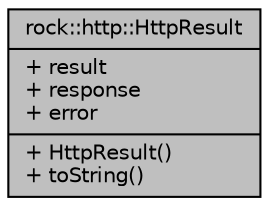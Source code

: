 digraph "rock::http::HttpResult"
{
 // LATEX_PDF_SIZE
  edge [fontname="Helvetica",fontsize="10",labelfontname="Helvetica",labelfontsize="10"];
  node [fontname="Helvetica",fontsize="10",shape=record];
  Node1 [label="{rock::http::HttpResult\n|+ result\l+ response\l+ error\l|+ HttpResult()\l+ toString()\l}",height=0.2,width=0.4,color="black", fillcolor="grey75", style="filled", fontcolor="black",tooltip="HTTP响应结果"];
}
